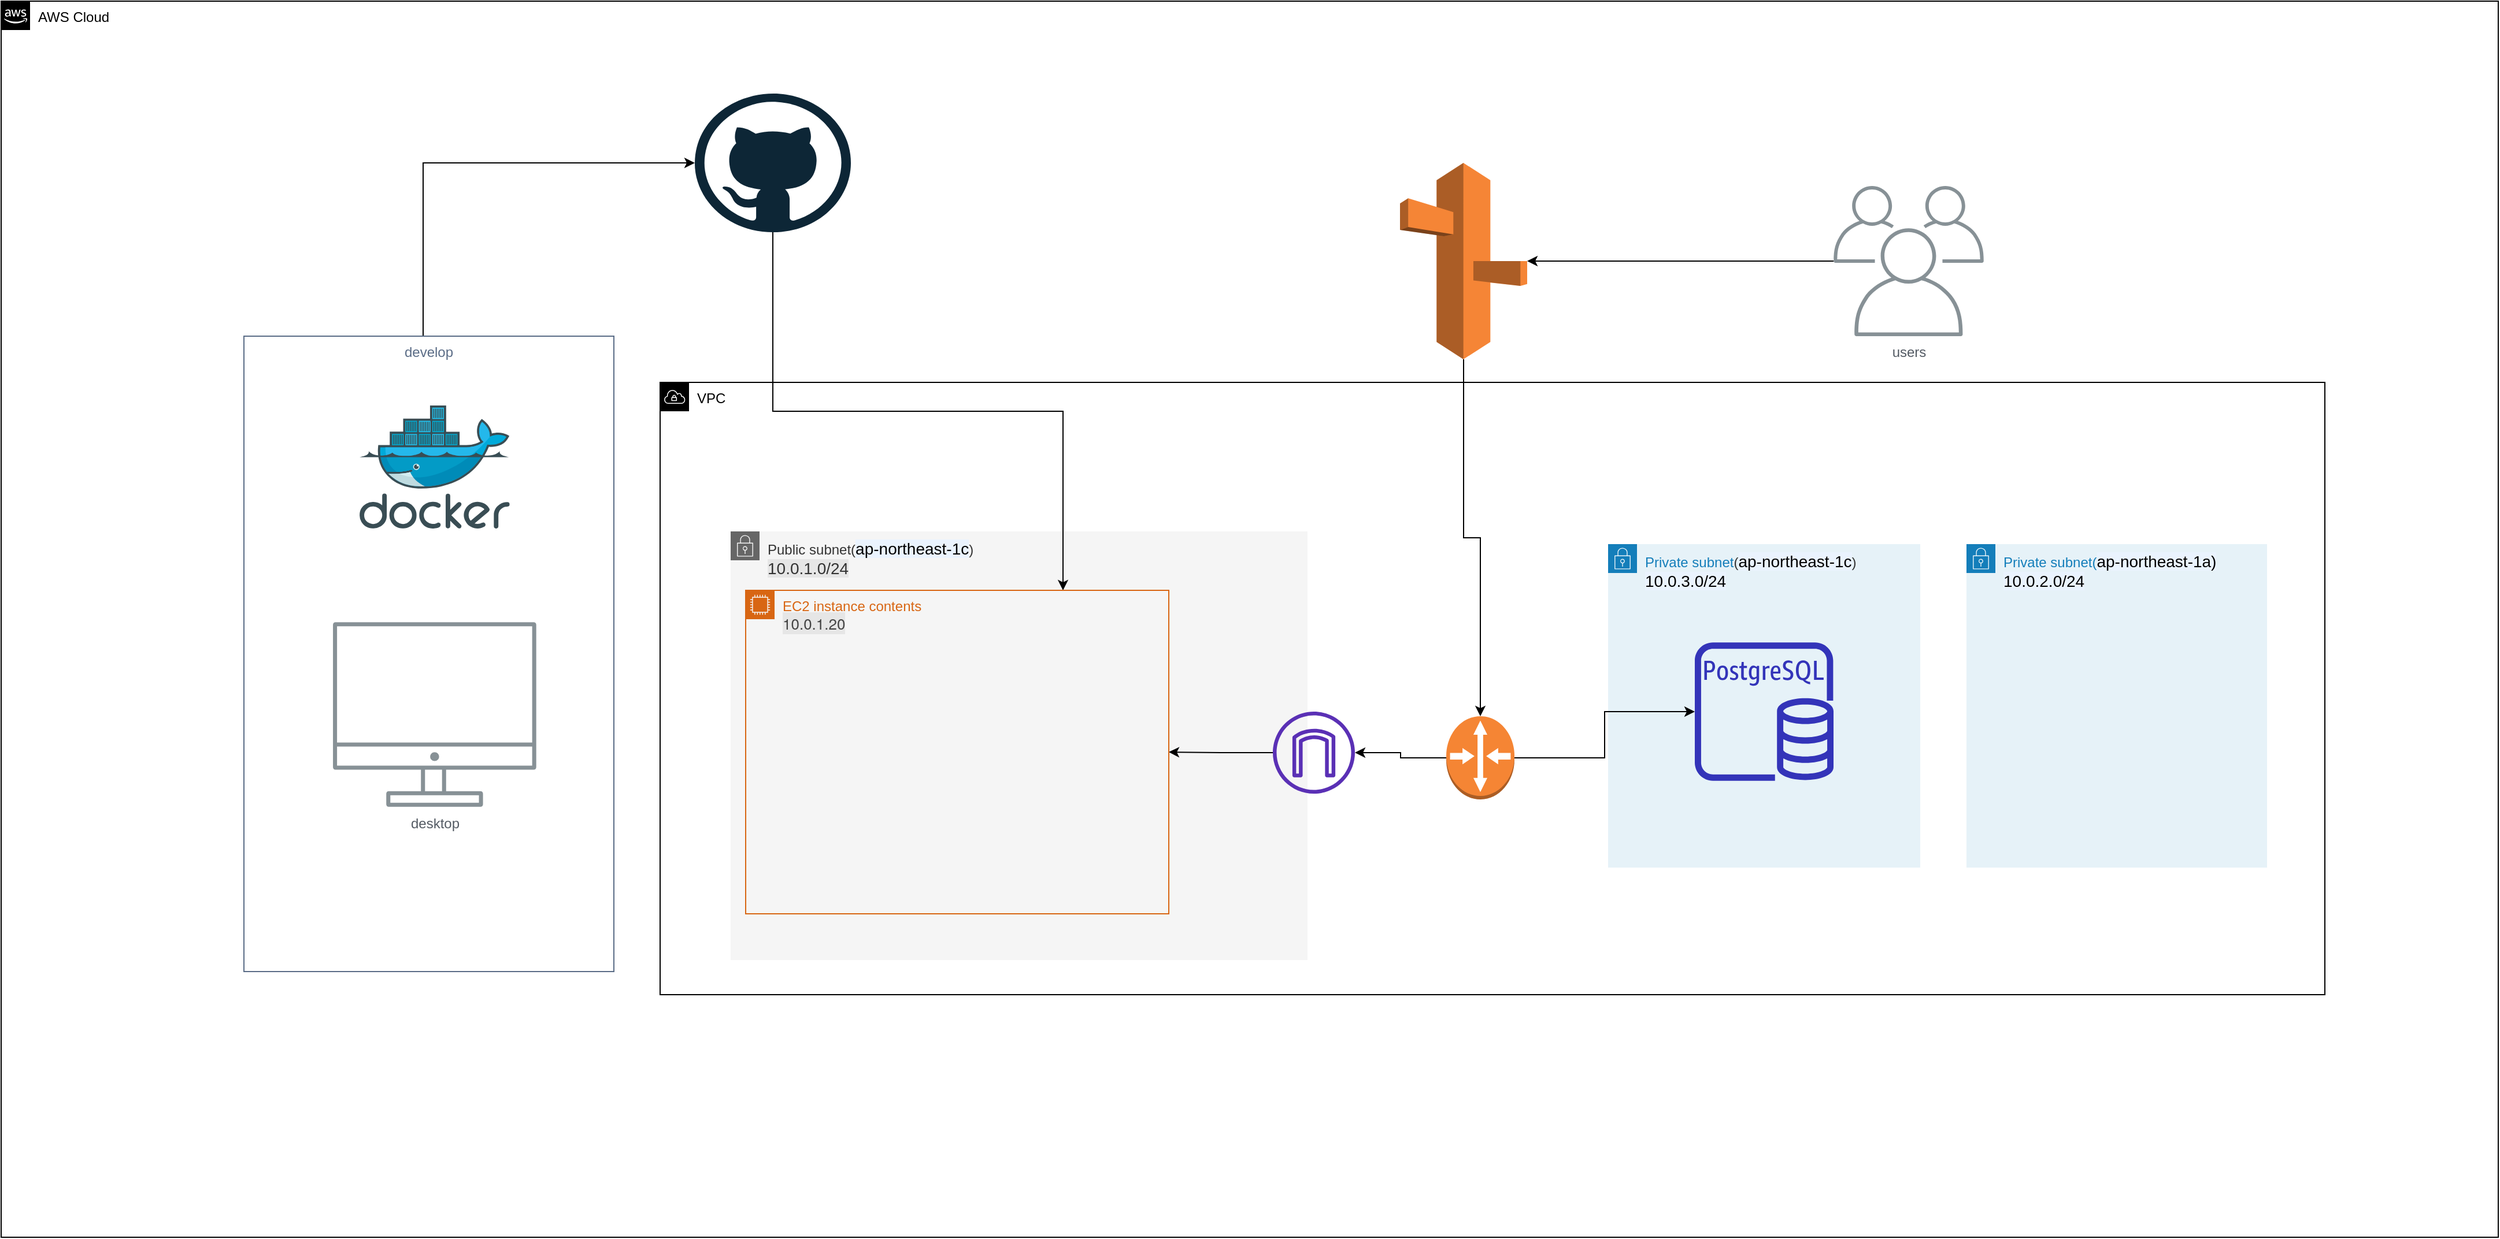 <mxfile version="13.7.7" type="github">
  <diagram id="e5w_ci9j37u1UkdT8y2q" name="Page-1">
    <mxGraphModel dx="3192" dy="2704" grid="1" gridSize="10" guides="1" tooltips="1" connect="1" arrows="1" fold="1" page="1" pageScale="1" pageWidth="827" pageHeight="1169" math="0" shadow="0">
      <root>
        <mxCell id="0" />
        <mxCell id="1" parent="0" />
        <mxCell id="QaVsNcGaxW52P_s51GDY-1" value="AWS Cloud" style="points=[[0,0],[0.25,0],[0.5,0],[0.75,0],[1,0],[1,0.25],[1,0.5],[1,0.75],[1,1],[0.75,1],[0.5,1],[0.25,1],[0,1],[0,0.75],[0,0.5],[0,0.25]];outlineConnect=0;html=1;whiteSpace=wrap;fontSize=12;fontStyle=0;shape=mxgraph.aws4.group;grIcon=mxgraph.aws4.group_aws_cloud_alt;verticalAlign=top;align=left;spacingLeft=30;dashed=0;gradientColor=#ffffff;shadow=0;" parent="1" vertex="1">
          <mxGeometry x="-450" y="-30" width="2160" height="1070" as="geometry" />
        </mxCell>
        <mxCell id="QaVsNcGaxW52P_s51GDY-3" value="VPC" style="points=[[0,0],[0.25,0],[0.5,0],[0.75,0],[1,0],[1,0.25],[1,0.5],[1,0.75],[1,1],[0.75,1],[0.5,1],[0.25,1],[0,1],[0,0.75],[0,0.5],[0,0.25]];outlineConnect=0;html=1;whiteSpace=wrap;fontSize=12;fontStyle=0;shape=mxgraph.aws4.group;grIcon=mxgraph.aws4.group_vpc;verticalAlign=top;align=left;spacingLeft=30;dashed=0;shadow=0;sketch=0;" parent="1" vertex="1">
          <mxGeometry x="120" y="300" width="1440" height="530" as="geometry" />
        </mxCell>
        <mxCell id="QaVsNcGaxW52P_s51GDY-4" value="Public subnet(&lt;span style=&quot;color: rgb(0 , 0 , 0) ; font-family: &amp;#34;arial&amp;#34; ; font-size: 14px ; background-color: rgb(234 , 243 , 254)&quot;&gt;ap-northeast-1c&lt;/span&gt;)&lt;br&gt;&lt;font face=&quot;arial&quot;&gt;&lt;span style=&quot;font-size: 14px ; background-color: rgb(230 , 230 , 230)&quot;&gt;10.0.1.0/24&lt;/span&gt;&lt;/font&gt;" style="points=[[0,0],[0.25,0],[0.5,0],[0.75,0],[1,0],[1,0.25],[1,0.5],[1,0.75],[1,1],[0.75,1],[0.5,1],[0.25,1],[0,1],[0,0.75],[0,0.5],[0,0.25]];outlineConnect=0;html=1;whiteSpace=wrap;fontSize=12;fontStyle=0;shape=mxgraph.aws4.group;grIcon=mxgraph.aws4.group_security_group;grStroke=0;strokeColor=#666666;fillColor=#f5f5f5;verticalAlign=top;align=left;spacingLeft=30;fontColor=#333333;" parent="1" vertex="1">
          <mxGeometry x="181" y="429" width="499" height="371" as="geometry" />
        </mxCell>
        <mxCell id="QaVsNcGaxW52P_s51GDY-5" value="Private subnet&lt;span style=&quot;color: rgb(51 , 51 , 51)&quot;&gt;(&lt;/span&gt;&lt;span style=&quot;color: rgb(0 , 0 , 0) ; font-family: &amp;#34;arial&amp;#34; ; font-size: 14px ; background-color: rgb(234 , 243 , 254)&quot;&gt;ap-northeast-1c&lt;/span&gt;&lt;span style=&quot;color: rgb(51 , 51 , 51)&quot;&gt;)&lt;br&gt;&lt;/span&gt;&lt;span style=&quot;color: rgb(0 , 0 , 0) ; font-family: &amp;#34;arial&amp;#34; ; font-size: 14px ; background-color: rgb(234 , 243 , 254)&quot;&gt;10.0.3.0/24&lt;/span&gt;&lt;span style=&quot;color: rgb(51 , 51 , 51)&quot;&gt;&lt;br&gt;&lt;/span&gt;" style="points=[[0,0],[0.25,0],[0.5,0],[0.75,0],[1,0],[1,0.25],[1,0.5],[1,0.75],[1,1],[0.75,1],[0.5,1],[0.25,1],[0,1],[0,0.75],[0,0.5],[0,0.25]];outlineConnect=0;gradientColor=none;html=1;whiteSpace=wrap;fontSize=12;fontStyle=0;shape=mxgraph.aws4.group;grIcon=mxgraph.aws4.group_security_group;grStroke=0;strokeColor=#147EBA;fillColor=#E6F2F8;verticalAlign=top;align=left;spacingLeft=30;fontColor=#147EBA;dashed=0;" parent="1" vertex="1">
          <mxGeometry x="940" y="440" width="270" height="280" as="geometry" />
        </mxCell>
        <mxCell id="QaVsNcGaxW52P_s51GDY-6" value="Private subnet(&lt;span style=&quot;color: rgb(0 , 0 , 0) ; font-family: &amp;#34;arial&amp;#34; ; font-size: 14px ; background-color: rgb(234 , 243 , 254)&quot;&gt;ap-northeast-1a)&lt;br&gt;&lt;/span&gt;&lt;span style=&quot;color: rgb(0 , 0 , 0) ; font-family: &amp;#34;arial&amp;#34; ; font-size: 14px ; background-color: rgb(234 , 243 , 254)&quot;&gt;10.0.2.0/24&lt;/span&gt;&lt;span style=&quot;color: rgb(0 , 0 , 0) ; font-family: &amp;#34;arial&amp;#34; ; font-size: 14px ; background-color: rgb(234 , 243 , 254)&quot;&gt;&lt;br&gt;&lt;/span&gt;" style="points=[[0,0],[0.25,0],[0.5,0],[0.75,0],[1,0],[1,0.25],[1,0.5],[1,0.75],[1,1],[0.75,1],[0.5,1],[0.25,1],[0,1],[0,0.75],[0,0.5],[0,0.25]];outlineConnect=0;gradientColor=none;html=1;whiteSpace=wrap;fontSize=12;fontStyle=0;shape=mxgraph.aws4.group;grIcon=mxgraph.aws4.group_security_group;grStroke=0;strokeColor=#147EBA;fillColor=#E6F2F8;verticalAlign=top;align=left;spacingLeft=30;fontColor=#147EBA;dashed=0;" parent="1" vertex="1">
          <mxGeometry x="1250" y="440" width="260" height="280" as="geometry" />
        </mxCell>
        <mxCell id="QaVsNcGaxW52P_s51GDY-8" value="" style="outlineConnect=0;fontColor=#232F3E;gradientColor=none;fillColor=#3334B9;strokeColor=none;dashed=0;verticalLabelPosition=bottom;verticalAlign=top;align=center;html=1;fontSize=12;fontStyle=0;aspect=fixed;pointerEvents=1;shape=mxgraph.aws4.rds_postgresql_instance;" parent="1" vertex="1">
          <mxGeometry x="1015" y="525" width="120" height="120" as="geometry" />
        </mxCell>
        <mxCell id="QaVsNcGaxW52P_s51GDY-63" style="edgeStyle=orthogonalEdgeStyle;rounded=0;orthogonalLoop=1;jettySize=auto;html=1;" parent="1" source="QaVsNcGaxW52P_s51GDY-9" target="QaVsNcGaxW52P_s51GDY-35" edge="1">
          <mxGeometry relative="1" as="geometry" />
        </mxCell>
        <mxCell id="QaVsNcGaxW52P_s51GDY-9" value="users" style="outlineConnect=0;gradientColor=none;fontColor=#545B64;strokeColor=none;fillColor=#879196;dashed=0;verticalLabelPosition=bottom;verticalAlign=top;align=center;html=1;fontSize=12;fontStyle=0;aspect=fixed;shape=mxgraph.aws4.illustration_users;pointerEvents=1" parent="1" vertex="1">
          <mxGeometry x="1135" y="130" width="130" height="130" as="geometry" />
        </mxCell>
        <mxCell id="QaVsNcGaxW52P_s51GDY-76" value="" style="edgeStyle=orthogonalEdgeStyle;rounded=0;orthogonalLoop=1;jettySize=auto;html=1;" parent="1" source="QaVsNcGaxW52P_s51GDY-10" target="QaVsNcGaxW52P_s51GDY-45" edge="1">
          <mxGeometry relative="1" as="geometry" />
        </mxCell>
        <mxCell id="QaVsNcGaxW52P_s51GDY-10" value="" style="outlineConnect=0;fontColor=#232F3E;gradientColor=none;fillColor=#5A30B5;strokeColor=none;dashed=0;verticalLabelPosition=bottom;verticalAlign=top;align=center;html=1;fontSize=12;fontStyle=0;aspect=fixed;pointerEvents=1;shape=mxgraph.aws4.internet_gateway;shadow=0;sketch=0;" parent="1" vertex="1">
          <mxGeometry x="650" y="585" width="71" height="71" as="geometry" />
        </mxCell>
        <mxCell id="QaVsNcGaxW52P_s51GDY-11" value="" style="shape=image;html=1;verticalAlign=top;verticalLabelPosition=bottom;labelBackgroundColor=#ffffff;imageAspect=0;aspect=fixed;image=https://cdn4.iconfinder.com/data/icons/logos-brands-5/24/nginx-128.png;shadow=0;sketch=0;gradientColor=none;" parent="1" vertex="1">
          <mxGeometry x="262.5" y="645" width="100" height="100" as="geometry" />
        </mxCell>
        <mxCell id="QaVsNcGaxW52P_s51GDY-17" value="" style="shape=image;html=1;verticalAlign=top;verticalLabelPosition=bottom;labelBackgroundColor=#ffffff;imageAspect=0;aspect=fixed;image=https://cdn4.iconfinder.com/data/icons/scripting-and-programming-languages/158/Ruby_on_Rails_2-128.png;shadow=0;sketch=0;gradientColor=none;" parent="1" vertex="1">
          <mxGeometry x="250" y="507.5" width="112.5" height="112.5" as="geometry" />
        </mxCell>
        <mxCell id="QaVsNcGaxW52P_s51GDY-18" value="" style="shape=image;html=1;verticalAlign=top;verticalLabelPosition=bottom;labelBackgroundColor=#ffffff;imageAspect=0;aspect=fixed;image=https://cdn3.iconfinder.com/data/icons/fantasy-and-role-play-game-adventure-quest/512/Unicorn-128.png;shadow=0;sketch=0;gradientColor=none;" parent="1" vertex="1">
          <mxGeometry x="440" y="520" width="100" height="100" as="geometry" />
        </mxCell>
        <mxCell id="QaVsNcGaxW52P_s51GDY-65" style="edgeStyle=orthogonalEdgeStyle;rounded=0;orthogonalLoop=1;jettySize=auto;html=1;" parent="1" source="QaVsNcGaxW52P_s51GDY-35" target="QaVsNcGaxW52P_s51GDY-53" edge="1">
          <mxGeometry relative="1" as="geometry" />
        </mxCell>
        <mxCell id="QaVsNcGaxW52P_s51GDY-35" value="" style="outlineConnect=0;dashed=0;verticalLabelPosition=bottom;verticalAlign=top;align=center;html=1;shape=mxgraph.aws3.route_53;fillColor=#F58536;gradientColor=none;shadow=0;sketch=0;" parent="1" vertex="1">
          <mxGeometry x="760" y="110" width="110" height="170" as="geometry" />
        </mxCell>
        <mxCell id="QaVsNcGaxW52P_s51GDY-70" style="edgeStyle=orthogonalEdgeStyle;rounded=0;orthogonalLoop=1;jettySize=auto;html=1;entryX=0.75;entryY=0;entryDx=0;entryDy=0;" parent="1" source="QaVsNcGaxW52P_s51GDY-40" target="QaVsNcGaxW52P_s51GDY-45" edge="1">
          <mxGeometry relative="1" as="geometry" />
        </mxCell>
        <mxCell id="QaVsNcGaxW52P_s51GDY-40" value="" style="dashed=0;outlineConnect=0;html=1;align=center;labelPosition=center;verticalLabelPosition=bottom;verticalAlign=top;shape=mxgraph.weblogos.github;shadow=0;sketch=0;gradientColor=none;" parent="1" vertex="1">
          <mxGeometry x="150" y="50" width="135" height="120" as="geometry" />
        </mxCell>
        <mxCell id="QaVsNcGaxW52P_s51GDY-41" value="" style="aspect=fixed;html=1;points=[];align=center;image;fontSize=12;image=img/lib/mscae/Docker.svg;shadow=0;sketch=0;gradientColor=none;" parent="1" vertex="1">
          <mxGeometry x="-140" y="320" width="129.88" height="106.5" as="geometry" />
        </mxCell>
        <mxCell id="QaVsNcGaxW52P_s51GDY-45" value="EC2 instance contents&lt;br&gt;&lt;span style=&quot;color: rgb(68 , 68 , 68) ; font-family: &amp;#34;helvetica neue&amp;#34; , &amp;#34;roboto&amp;#34; , &amp;#34;arial&amp;#34; , sans-serif ; font-size: 13px ; text-align: center ; background-color: rgb(230 , 230 , 230)&quot;&gt;10.0.1.20&lt;/span&gt;" style="points=[[0,0],[0.25,0],[0.5,0],[0.75,0],[1,0],[1,0.25],[1,0.5],[1,0.75],[1,1],[0.75,1],[0.5,1],[0.25,1],[0,1],[0,0.75],[0,0.5],[0,0.25]];outlineConnect=0;gradientColor=none;html=1;whiteSpace=wrap;fontSize=12;fontStyle=0;shape=mxgraph.aws4.group;grIcon=mxgraph.aws4.group_ec2_instance_contents;strokeColor=#D86613;fillColor=none;verticalAlign=top;align=left;spacingLeft=30;fontColor=#D86613;dashed=0;shadow=0;sketch=0;" parent="1" vertex="1">
          <mxGeometry x="194" y="480" width="366" height="280" as="geometry" />
        </mxCell>
        <mxCell id="QaVsNcGaxW52P_s51GDY-47" value="desktop" style="outlineConnect=0;gradientColor=none;fontColor=#545B64;strokeColor=none;fillColor=#879196;dashed=0;verticalLabelPosition=bottom;verticalAlign=top;align=center;html=1;fontSize=12;fontStyle=0;aspect=fixed;shape=mxgraph.aws4.illustration_desktop;pointerEvents=1;shadow=0;sketch=0;" parent="1" vertex="1">
          <mxGeometry x="-162.97" y="507.5" width="175.82" height="160" as="geometry" />
        </mxCell>
        <mxCell id="QaVsNcGaxW52P_s51GDY-77" style="edgeStyle=orthogonalEdgeStyle;rounded=0;orthogonalLoop=1;jettySize=auto;html=1;" parent="1" source="QaVsNcGaxW52P_s51GDY-53" target="QaVsNcGaxW52P_s51GDY-10" edge="1">
          <mxGeometry relative="1" as="geometry" />
        </mxCell>
        <mxCell id="QaVsNcGaxW52P_s51GDY-78" style="edgeStyle=orthogonalEdgeStyle;rounded=0;orthogonalLoop=1;jettySize=auto;html=1;" parent="1" source="QaVsNcGaxW52P_s51GDY-53" target="QaVsNcGaxW52P_s51GDY-8" edge="1">
          <mxGeometry relative="1" as="geometry" />
        </mxCell>
        <mxCell id="QaVsNcGaxW52P_s51GDY-53" value="" style="outlineConnect=0;dashed=0;verticalLabelPosition=bottom;verticalAlign=top;align=center;html=1;shape=mxgraph.aws3.router;fillColor=#F58534;gradientColor=none;shadow=0;sketch=0;" parent="1" vertex="1">
          <mxGeometry x="800" y="589" width="59" height="72" as="geometry" />
        </mxCell>
        <mxCell id="QaVsNcGaxW52P_s51GDY-59" style="edgeStyle=orthogonalEdgeStyle;rounded=0;orthogonalLoop=1;jettySize=auto;html=1;" parent="1" source="QaVsNcGaxW52P_s51GDY-57" target="QaVsNcGaxW52P_s51GDY-40" edge="1">
          <mxGeometry relative="1" as="geometry">
            <Array as="points">
              <mxPoint x="-85" y="110" />
            </Array>
          </mxGeometry>
        </mxCell>
        <mxCell id="QaVsNcGaxW52P_s51GDY-57" value="develop" style="fillColor=none;strokeColor=#5A6C86;verticalAlign=top;fontStyle=0;fontColor=#5A6C86;shadow=0;sketch=0;" parent="1" vertex="1">
          <mxGeometry x="-240" y="260" width="320" height="550" as="geometry" />
        </mxCell>
      </root>
    </mxGraphModel>
  </diagram>
</mxfile>

